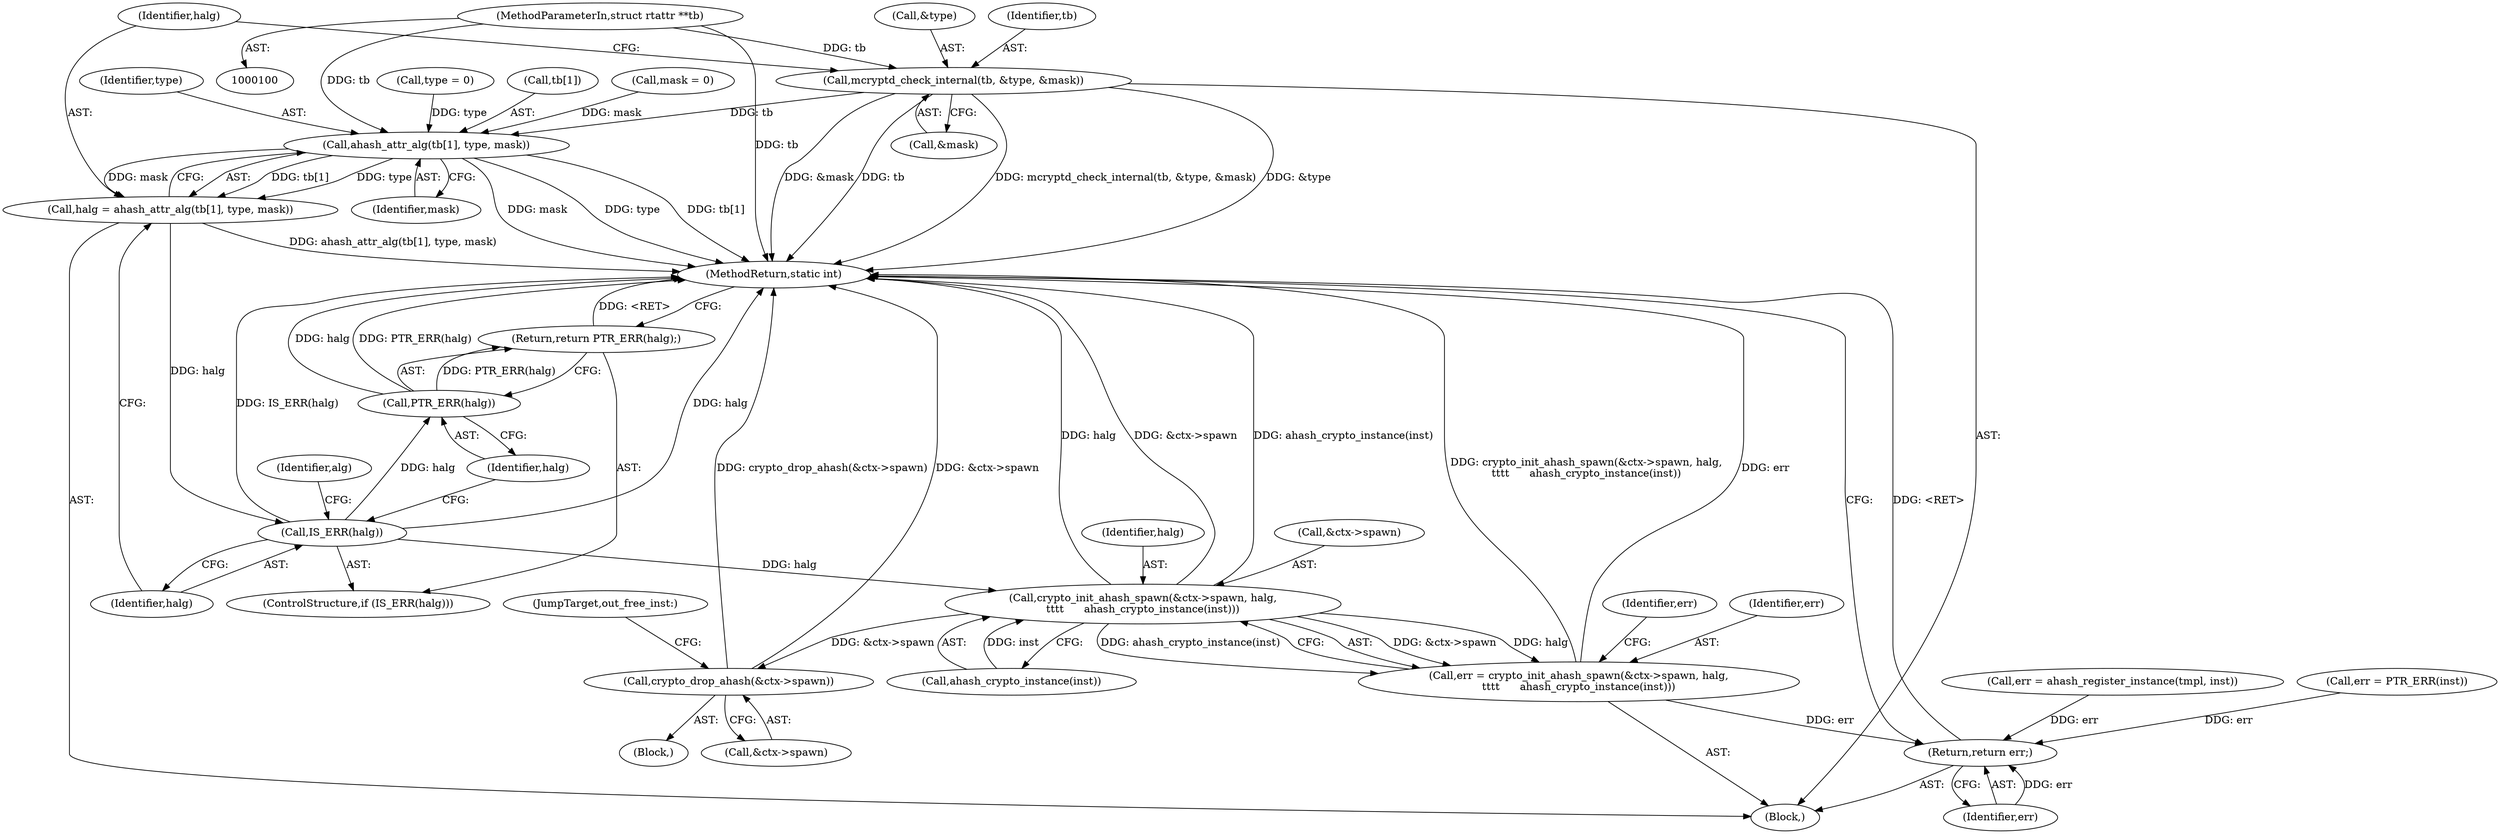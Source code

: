 digraph "0_linux_48a992727d82cb7db076fa15d372178743b1f4cd_0@API" {
"1000118" [label="(Call,mcryptd_check_internal(tb, &type, &mask))"];
"1000102" [label="(MethodParameterIn,struct rtattr **tb)"];
"1000126" [label="(Call,ahash_attr_alg(tb[1], type, mask))"];
"1000124" [label="(Call,halg = ahash_attr_alg(tb[1], type, mask))"];
"1000133" [label="(Call,IS_ERR(halg))"];
"1000136" [label="(Call,PTR_ERR(halg))"];
"1000135" [label="(Return,return PTR_ERR(halg);)"];
"1000176" [label="(Call,crypto_init_ahash_spawn(&ctx->spawn, halg,\n\t\t\t\t      ahash_crypto_instance(inst)))"];
"1000174" [label="(Call,err = crypto_init_ahash_spawn(&ctx->spawn, halg,\n\t\t\t\t      ahash_crypto_instance(inst)))"];
"1000341" [label="(Return,return err;)"];
"1000330" [label="(Call,crypto_drop_ahash(&ctx->spawn))"];
"1000135" [label="(Return,return PTR_ERR(halg);)"];
"1000185" [label="(Identifier,err)"];
"1000110" [label="(Call,type = 0)"];
"1000175" [label="(Identifier,err)"];
"1000176" [label="(Call,crypto_init_ahash_spawn(&ctx->spawn, halg,\n\t\t\t\t      ahash_crypto_instance(inst)))"];
"1000119" [label="(Identifier,tb)"];
"1000182" [label="(Call,ahash_crypto_instance(inst))"];
"1000330" [label="(Call,crypto_drop_ahash(&ctx->spawn))"];
"1000122" [label="(Call,&mask)"];
"1000342" [label="(Identifier,err)"];
"1000322" [label="(Call,err = ahash_register_instance(tmpl, inst))"];
"1000139" [label="(Identifier,alg)"];
"1000120" [label="(Call,&type)"];
"1000174" [label="(Call,err = crypto_init_ahash_spawn(&ctx->spawn, halg,\n\t\t\t\t      ahash_crypto_instance(inst)))"];
"1000181" [label="(Identifier,halg)"];
"1000125" [label="(Identifier,halg)"];
"1000177" [label="(Call,&ctx->spawn)"];
"1000104" [label="(Block,)"];
"1000131" [label="(Identifier,mask)"];
"1000335" [label="(JumpTarget,out_free_inst:)"];
"1000137" [label="(Identifier,halg)"];
"1000329" [label="(Block,)"];
"1000127" [label="(Call,tb[1])"];
"1000118" [label="(Call,mcryptd_check_internal(tb, &type, &mask))"];
"1000132" [label="(ControlStructure,if (IS_ERR(halg)))"];
"1000341" [label="(Return,return err;)"];
"1000343" [label="(MethodReturn,static int)"];
"1000114" [label="(Call,mask = 0)"];
"1000133" [label="(Call,IS_ERR(halg))"];
"1000130" [label="(Identifier,type)"];
"1000124" [label="(Call,halg = ahash_attr_alg(tb[1], type, mask))"];
"1000126" [label="(Call,ahash_attr_alg(tb[1], type, mask))"];
"1000136" [label="(Call,PTR_ERR(halg))"];
"1000134" [label="(Identifier,halg)"];
"1000102" [label="(MethodParameterIn,struct rtattr **tb)"];
"1000157" [label="(Call,err = PTR_ERR(inst))"];
"1000331" [label="(Call,&ctx->spawn)"];
"1000118" -> "1000104"  [label="AST: "];
"1000118" -> "1000122"  [label="CFG: "];
"1000119" -> "1000118"  [label="AST: "];
"1000120" -> "1000118"  [label="AST: "];
"1000122" -> "1000118"  [label="AST: "];
"1000125" -> "1000118"  [label="CFG: "];
"1000118" -> "1000343"  [label="DDG: mcryptd_check_internal(tb, &type, &mask)"];
"1000118" -> "1000343"  [label="DDG: &type"];
"1000118" -> "1000343"  [label="DDG: &mask"];
"1000118" -> "1000343"  [label="DDG: tb"];
"1000102" -> "1000118"  [label="DDG: tb"];
"1000118" -> "1000126"  [label="DDG: tb"];
"1000102" -> "1000100"  [label="AST: "];
"1000102" -> "1000343"  [label="DDG: tb"];
"1000102" -> "1000126"  [label="DDG: tb"];
"1000126" -> "1000124"  [label="AST: "];
"1000126" -> "1000131"  [label="CFG: "];
"1000127" -> "1000126"  [label="AST: "];
"1000130" -> "1000126"  [label="AST: "];
"1000131" -> "1000126"  [label="AST: "];
"1000124" -> "1000126"  [label="CFG: "];
"1000126" -> "1000343"  [label="DDG: type"];
"1000126" -> "1000343"  [label="DDG: tb[1]"];
"1000126" -> "1000343"  [label="DDG: mask"];
"1000126" -> "1000124"  [label="DDG: tb[1]"];
"1000126" -> "1000124"  [label="DDG: type"];
"1000126" -> "1000124"  [label="DDG: mask"];
"1000110" -> "1000126"  [label="DDG: type"];
"1000114" -> "1000126"  [label="DDG: mask"];
"1000124" -> "1000104"  [label="AST: "];
"1000125" -> "1000124"  [label="AST: "];
"1000134" -> "1000124"  [label="CFG: "];
"1000124" -> "1000343"  [label="DDG: ahash_attr_alg(tb[1], type, mask)"];
"1000124" -> "1000133"  [label="DDG: halg"];
"1000133" -> "1000132"  [label="AST: "];
"1000133" -> "1000134"  [label="CFG: "];
"1000134" -> "1000133"  [label="AST: "];
"1000137" -> "1000133"  [label="CFG: "];
"1000139" -> "1000133"  [label="CFG: "];
"1000133" -> "1000343"  [label="DDG: halg"];
"1000133" -> "1000343"  [label="DDG: IS_ERR(halg)"];
"1000133" -> "1000136"  [label="DDG: halg"];
"1000133" -> "1000176"  [label="DDG: halg"];
"1000136" -> "1000135"  [label="AST: "];
"1000136" -> "1000137"  [label="CFG: "];
"1000137" -> "1000136"  [label="AST: "];
"1000135" -> "1000136"  [label="CFG: "];
"1000136" -> "1000343"  [label="DDG: PTR_ERR(halg)"];
"1000136" -> "1000343"  [label="DDG: halg"];
"1000136" -> "1000135"  [label="DDG: PTR_ERR(halg)"];
"1000135" -> "1000132"  [label="AST: "];
"1000343" -> "1000135"  [label="CFG: "];
"1000135" -> "1000343"  [label="DDG: <RET>"];
"1000176" -> "1000174"  [label="AST: "];
"1000176" -> "1000182"  [label="CFG: "];
"1000177" -> "1000176"  [label="AST: "];
"1000181" -> "1000176"  [label="AST: "];
"1000182" -> "1000176"  [label="AST: "];
"1000174" -> "1000176"  [label="CFG: "];
"1000176" -> "1000343"  [label="DDG: ahash_crypto_instance(inst)"];
"1000176" -> "1000343"  [label="DDG: halg"];
"1000176" -> "1000343"  [label="DDG: &ctx->spawn"];
"1000176" -> "1000174"  [label="DDG: &ctx->spawn"];
"1000176" -> "1000174"  [label="DDG: halg"];
"1000176" -> "1000174"  [label="DDG: ahash_crypto_instance(inst)"];
"1000182" -> "1000176"  [label="DDG: inst"];
"1000176" -> "1000330"  [label="DDG: &ctx->spawn"];
"1000174" -> "1000104"  [label="AST: "];
"1000175" -> "1000174"  [label="AST: "];
"1000185" -> "1000174"  [label="CFG: "];
"1000174" -> "1000343"  [label="DDG: crypto_init_ahash_spawn(&ctx->spawn, halg,\n\t\t\t\t      ahash_crypto_instance(inst))"];
"1000174" -> "1000343"  [label="DDG: err"];
"1000174" -> "1000341"  [label="DDG: err"];
"1000341" -> "1000104"  [label="AST: "];
"1000341" -> "1000342"  [label="CFG: "];
"1000342" -> "1000341"  [label="AST: "];
"1000343" -> "1000341"  [label="CFG: "];
"1000341" -> "1000343"  [label="DDG: <RET>"];
"1000342" -> "1000341"  [label="DDG: err"];
"1000157" -> "1000341"  [label="DDG: err"];
"1000322" -> "1000341"  [label="DDG: err"];
"1000330" -> "1000329"  [label="AST: "];
"1000330" -> "1000331"  [label="CFG: "];
"1000331" -> "1000330"  [label="AST: "];
"1000335" -> "1000330"  [label="CFG: "];
"1000330" -> "1000343"  [label="DDG: &ctx->spawn"];
"1000330" -> "1000343"  [label="DDG: crypto_drop_ahash(&ctx->spawn)"];
}
